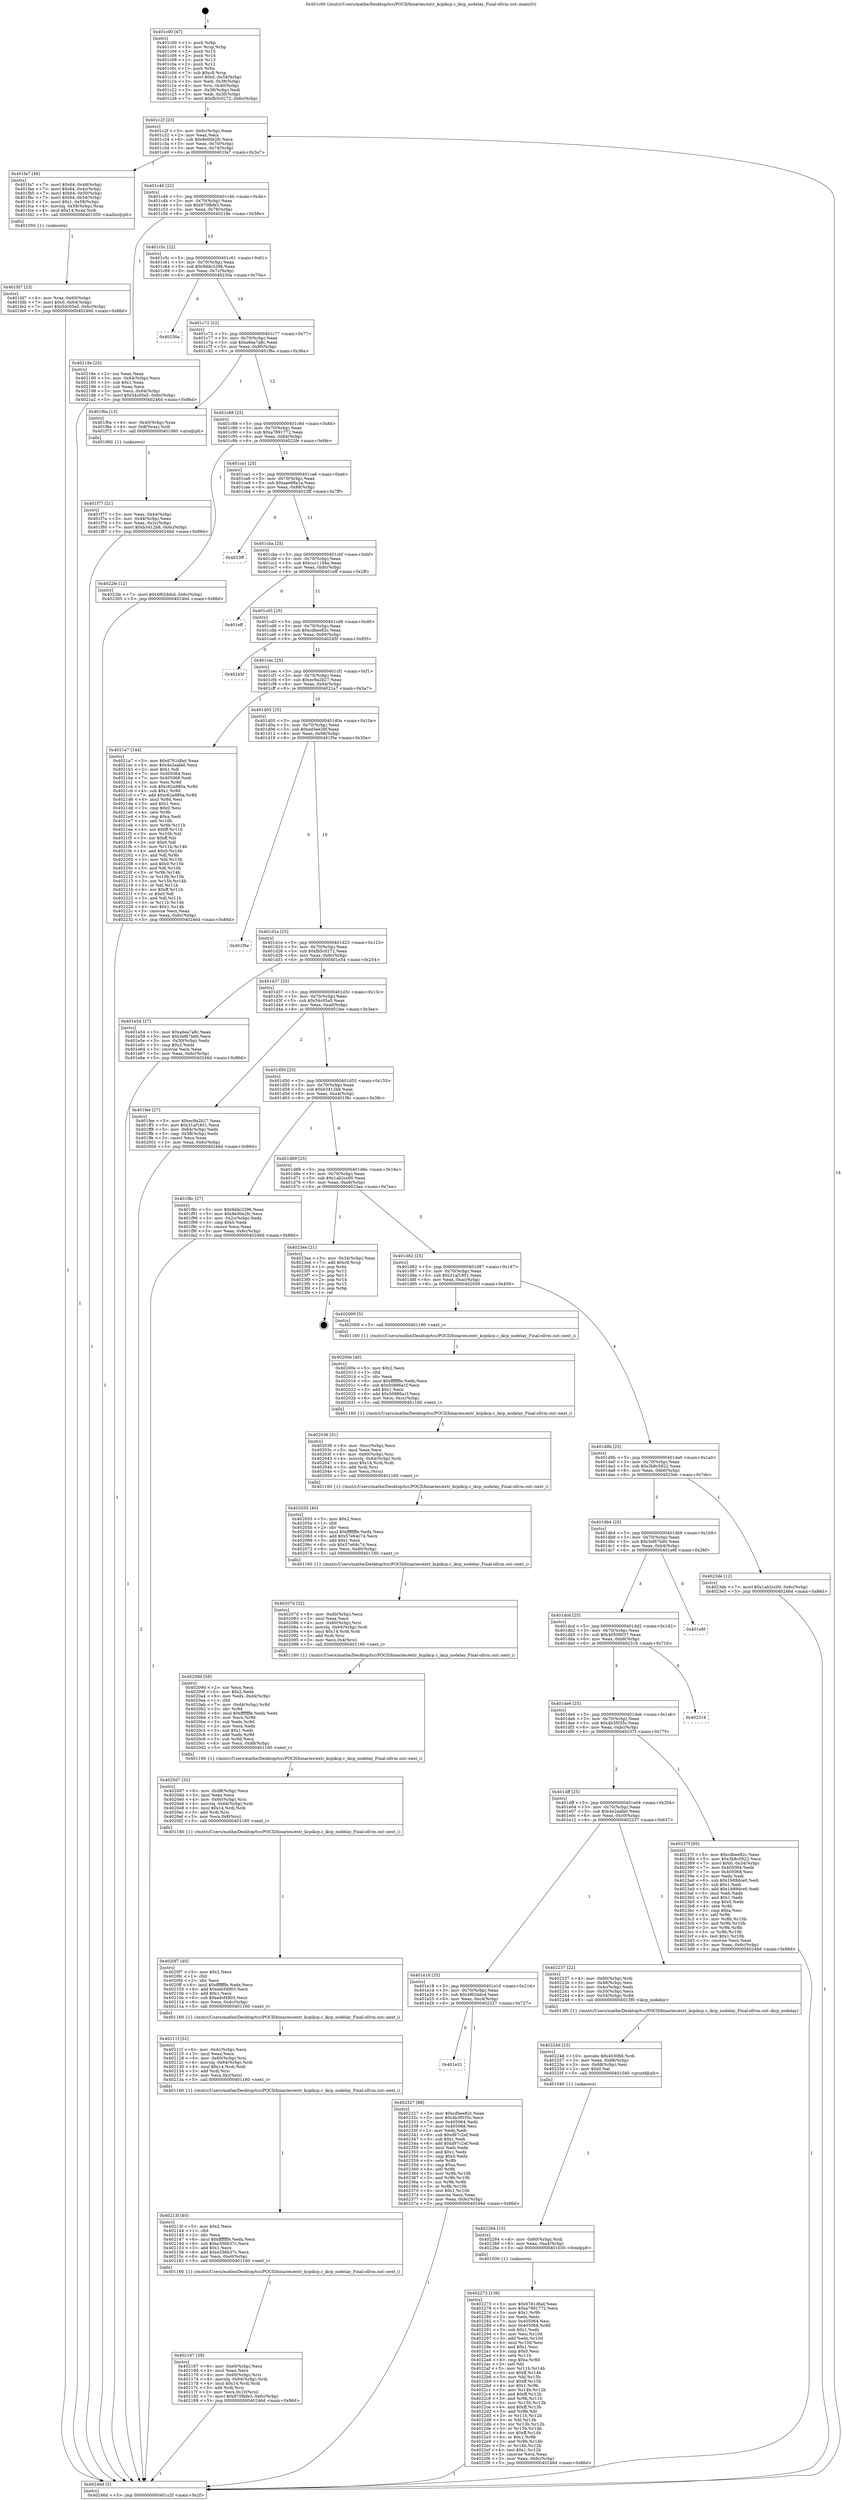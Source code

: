 digraph "0x401c00" {
  label = "0x401c00 (/mnt/c/Users/mathe/Desktop/tcc/POCII/binaries/extr_kcpikcp.c_ikcp_nodelay_Final-ollvm.out::main(0))"
  labelloc = "t"
  node[shape=record]

  Entry [label="",width=0.3,height=0.3,shape=circle,fillcolor=black,style=filled]
  "0x401c2f" [label="{
     0x401c2f [23]\l
     | [instrs]\l
     &nbsp;&nbsp;0x401c2f \<+3\>: mov -0x6c(%rbp),%eax\l
     &nbsp;&nbsp;0x401c32 \<+2\>: mov %eax,%ecx\l
     &nbsp;&nbsp;0x401c34 \<+6\>: sub $0x8e00e2fc,%ecx\l
     &nbsp;&nbsp;0x401c3a \<+3\>: mov %eax,-0x70(%rbp)\l
     &nbsp;&nbsp;0x401c3d \<+3\>: mov %ecx,-0x74(%rbp)\l
     &nbsp;&nbsp;0x401c40 \<+6\>: je 0000000000401fa7 \<main+0x3a7\>\l
  }"]
  "0x401fa7" [label="{
     0x401fa7 [48]\l
     | [instrs]\l
     &nbsp;&nbsp;0x401fa7 \<+7\>: movl $0x64,-0x48(%rbp)\l
     &nbsp;&nbsp;0x401fae \<+7\>: movl $0x64,-0x4c(%rbp)\l
     &nbsp;&nbsp;0x401fb5 \<+7\>: movl $0x64,-0x50(%rbp)\l
     &nbsp;&nbsp;0x401fbc \<+7\>: movl $0x64,-0x54(%rbp)\l
     &nbsp;&nbsp;0x401fc3 \<+7\>: movl $0x1,-0x58(%rbp)\l
     &nbsp;&nbsp;0x401fca \<+4\>: movslq -0x58(%rbp),%rax\l
     &nbsp;&nbsp;0x401fce \<+4\>: imul $0x14,%rax,%rdi\l
     &nbsp;&nbsp;0x401fd2 \<+5\>: call 0000000000401050 \<malloc@plt\>\l
     | [calls]\l
     &nbsp;&nbsp;0x401050 \{1\} (unknown)\l
  }"]
  "0x401c46" [label="{
     0x401c46 [22]\l
     | [instrs]\l
     &nbsp;&nbsp;0x401c46 \<+5\>: jmp 0000000000401c4b \<main+0x4b\>\l
     &nbsp;&nbsp;0x401c4b \<+3\>: mov -0x70(%rbp),%eax\l
     &nbsp;&nbsp;0x401c4e \<+5\>: sub $0x970fbfe3,%eax\l
     &nbsp;&nbsp;0x401c53 \<+3\>: mov %eax,-0x78(%rbp)\l
     &nbsp;&nbsp;0x401c56 \<+6\>: je 000000000040218e \<main+0x58e\>\l
  }"]
  Exit [label="",width=0.3,height=0.3,shape=circle,fillcolor=black,style=filled,peripheries=2]
  "0x40218e" [label="{
     0x40218e [25]\l
     | [instrs]\l
     &nbsp;&nbsp;0x40218e \<+2\>: xor %eax,%eax\l
     &nbsp;&nbsp;0x402190 \<+3\>: mov -0x64(%rbp),%ecx\l
     &nbsp;&nbsp;0x402193 \<+3\>: sub $0x1,%eax\l
     &nbsp;&nbsp;0x402196 \<+2\>: sub %eax,%ecx\l
     &nbsp;&nbsp;0x402198 \<+3\>: mov %ecx,-0x64(%rbp)\l
     &nbsp;&nbsp;0x40219b \<+7\>: movl $0x54c05a5,-0x6c(%rbp)\l
     &nbsp;&nbsp;0x4021a2 \<+5\>: jmp 000000000040246d \<main+0x86d\>\l
  }"]
  "0x401c5c" [label="{
     0x401c5c [22]\l
     | [instrs]\l
     &nbsp;&nbsp;0x401c5c \<+5\>: jmp 0000000000401c61 \<main+0x61\>\l
     &nbsp;&nbsp;0x401c61 \<+3\>: mov -0x70(%rbp),%eax\l
     &nbsp;&nbsp;0x401c64 \<+5\>: sub $0x9ddc2296,%eax\l
     &nbsp;&nbsp;0x401c69 \<+3\>: mov %eax,-0x7c(%rbp)\l
     &nbsp;&nbsp;0x401c6c \<+6\>: je 000000000040230a \<main+0x70a\>\l
  }"]
  "0x401e31" [label="{
     0x401e31\l
  }", style=dashed]
  "0x40230a" [label="{
     0x40230a\l
  }", style=dashed]
  "0x401c72" [label="{
     0x401c72 [22]\l
     | [instrs]\l
     &nbsp;&nbsp;0x401c72 \<+5\>: jmp 0000000000401c77 \<main+0x77\>\l
     &nbsp;&nbsp;0x401c77 \<+3\>: mov -0x70(%rbp),%eax\l
     &nbsp;&nbsp;0x401c7a \<+5\>: sub $0xa6ea7a8c,%eax\l
     &nbsp;&nbsp;0x401c7f \<+3\>: mov %eax,-0x80(%rbp)\l
     &nbsp;&nbsp;0x401c82 \<+6\>: je 0000000000401f6a \<main+0x36a\>\l
  }"]
  "0x402327" [label="{
     0x402327 [88]\l
     | [instrs]\l
     &nbsp;&nbsp;0x402327 \<+5\>: mov $0xcdbee82c,%eax\l
     &nbsp;&nbsp;0x40232c \<+5\>: mov $0x4b3f035c,%ecx\l
     &nbsp;&nbsp;0x402331 \<+7\>: mov 0x405064,%edx\l
     &nbsp;&nbsp;0x402338 \<+7\>: mov 0x405068,%esi\l
     &nbsp;&nbsp;0x40233f \<+2\>: mov %edx,%edi\l
     &nbsp;&nbsp;0x402341 \<+6\>: sub $0xd97c2ef,%edi\l
     &nbsp;&nbsp;0x402347 \<+3\>: sub $0x1,%edi\l
     &nbsp;&nbsp;0x40234a \<+6\>: add $0xd97c2ef,%edi\l
     &nbsp;&nbsp;0x402350 \<+3\>: imul %edi,%edx\l
     &nbsp;&nbsp;0x402353 \<+3\>: and $0x1,%edx\l
     &nbsp;&nbsp;0x402356 \<+3\>: cmp $0x0,%edx\l
     &nbsp;&nbsp;0x402359 \<+4\>: sete %r8b\l
     &nbsp;&nbsp;0x40235d \<+3\>: cmp $0xa,%esi\l
     &nbsp;&nbsp;0x402360 \<+4\>: setl %r9b\l
     &nbsp;&nbsp;0x402364 \<+3\>: mov %r8b,%r10b\l
     &nbsp;&nbsp;0x402367 \<+3\>: and %r9b,%r10b\l
     &nbsp;&nbsp;0x40236a \<+3\>: xor %r9b,%r8b\l
     &nbsp;&nbsp;0x40236d \<+3\>: or %r8b,%r10b\l
     &nbsp;&nbsp;0x402370 \<+4\>: test $0x1,%r10b\l
     &nbsp;&nbsp;0x402374 \<+3\>: cmovne %ecx,%eax\l
     &nbsp;&nbsp;0x402377 \<+3\>: mov %eax,-0x6c(%rbp)\l
     &nbsp;&nbsp;0x40237a \<+5\>: jmp 000000000040246d \<main+0x86d\>\l
  }"]
  "0x401f6a" [label="{
     0x401f6a [13]\l
     | [instrs]\l
     &nbsp;&nbsp;0x401f6a \<+4\>: mov -0x40(%rbp),%rax\l
     &nbsp;&nbsp;0x401f6e \<+4\>: mov 0x8(%rax),%rdi\l
     &nbsp;&nbsp;0x401f72 \<+5\>: call 0000000000401060 \<atoi@plt\>\l
     | [calls]\l
     &nbsp;&nbsp;0x401060 \{1\} (unknown)\l
  }"]
  "0x401c88" [label="{
     0x401c88 [25]\l
     | [instrs]\l
     &nbsp;&nbsp;0x401c88 \<+5\>: jmp 0000000000401c8d \<main+0x8d\>\l
     &nbsp;&nbsp;0x401c8d \<+3\>: mov -0x70(%rbp),%eax\l
     &nbsp;&nbsp;0x401c90 \<+5\>: sub $0xa7891772,%eax\l
     &nbsp;&nbsp;0x401c95 \<+6\>: mov %eax,-0x84(%rbp)\l
     &nbsp;&nbsp;0x401c9b \<+6\>: je 00000000004022fe \<main+0x6fe\>\l
  }"]
  "0x402273" [label="{
     0x402273 [139]\l
     | [instrs]\l
     &nbsp;&nbsp;0x402273 \<+5\>: mov $0x6761dfad,%eax\l
     &nbsp;&nbsp;0x402278 \<+5\>: mov $0xa7891772,%ecx\l
     &nbsp;&nbsp;0x40227d \<+3\>: mov $0x1,%r9b\l
     &nbsp;&nbsp;0x402280 \<+2\>: xor %edx,%edx\l
     &nbsp;&nbsp;0x402282 \<+7\>: mov 0x405064,%esi\l
     &nbsp;&nbsp;0x402289 \<+8\>: mov 0x405068,%r8d\l
     &nbsp;&nbsp;0x402291 \<+3\>: sub $0x1,%edx\l
     &nbsp;&nbsp;0x402294 \<+3\>: mov %esi,%r10d\l
     &nbsp;&nbsp;0x402297 \<+3\>: add %edx,%r10d\l
     &nbsp;&nbsp;0x40229a \<+4\>: imul %r10d,%esi\l
     &nbsp;&nbsp;0x40229e \<+3\>: and $0x1,%esi\l
     &nbsp;&nbsp;0x4022a1 \<+3\>: cmp $0x0,%esi\l
     &nbsp;&nbsp;0x4022a4 \<+4\>: sete %r11b\l
     &nbsp;&nbsp;0x4022a8 \<+4\>: cmp $0xa,%r8d\l
     &nbsp;&nbsp;0x4022ac \<+3\>: setl %bl\l
     &nbsp;&nbsp;0x4022af \<+3\>: mov %r11b,%r14b\l
     &nbsp;&nbsp;0x4022b2 \<+4\>: xor $0xff,%r14b\l
     &nbsp;&nbsp;0x4022b6 \<+3\>: mov %bl,%r15b\l
     &nbsp;&nbsp;0x4022b9 \<+4\>: xor $0xff,%r15b\l
     &nbsp;&nbsp;0x4022bd \<+4\>: xor $0x1,%r9b\l
     &nbsp;&nbsp;0x4022c1 \<+3\>: mov %r14b,%r12b\l
     &nbsp;&nbsp;0x4022c4 \<+4\>: and $0xff,%r12b\l
     &nbsp;&nbsp;0x4022c8 \<+3\>: and %r9b,%r11b\l
     &nbsp;&nbsp;0x4022cb \<+3\>: mov %r15b,%r13b\l
     &nbsp;&nbsp;0x4022ce \<+4\>: and $0xff,%r13b\l
     &nbsp;&nbsp;0x4022d2 \<+3\>: and %r9b,%bl\l
     &nbsp;&nbsp;0x4022d5 \<+3\>: or %r11b,%r12b\l
     &nbsp;&nbsp;0x4022d8 \<+3\>: or %bl,%r13b\l
     &nbsp;&nbsp;0x4022db \<+3\>: xor %r13b,%r12b\l
     &nbsp;&nbsp;0x4022de \<+3\>: or %r15b,%r14b\l
     &nbsp;&nbsp;0x4022e1 \<+4\>: xor $0xff,%r14b\l
     &nbsp;&nbsp;0x4022e5 \<+4\>: or $0x1,%r9b\l
     &nbsp;&nbsp;0x4022e9 \<+3\>: and %r9b,%r14b\l
     &nbsp;&nbsp;0x4022ec \<+3\>: or %r14b,%r12b\l
     &nbsp;&nbsp;0x4022ef \<+4\>: test $0x1,%r12b\l
     &nbsp;&nbsp;0x4022f3 \<+3\>: cmovne %ecx,%eax\l
     &nbsp;&nbsp;0x4022f6 \<+3\>: mov %eax,-0x6c(%rbp)\l
     &nbsp;&nbsp;0x4022f9 \<+5\>: jmp 000000000040246d \<main+0x86d\>\l
  }"]
  "0x4022fe" [label="{
     0x4022fe [12]\l
     | [instrs]\l
     &nbsp;&nbsp;0x4022fe \<+7\>: movl $0x4f62ddcd,-0x6c(%rbp)\l
     &nbsp;&nbsp;0x402305 \<+5\>: jmp 000000000040246d \<main+0x86d\>\l
  }"]
  "0x401ca1" [label="{
     0x401ca1 [25]\l
     | [instrs]\l
     &nbsp;&nbsp;0x401ca1 \<+5\>: jmp 0000000000401ca6 \<main+0xa6\>\l
     &nbsp;&nbsp;0x401ca6 \<+3\>: mov -0x70(%rbp),%eax\l
     &nbsp;&nbsp;0x401ca9 \<+5\>: sub $0xaae88a1a,%eax\l
     &nbsp;&nbsp;0x401cae \<+6\>: mov %eax,-0x88(%rbp)\l
     &nbsp;&nbsp;0x401cb4 \<+6\>: je 00000000004023ff \<main+0x7ff\>\l
  }"]
  "0x402264" [label="{
     0x402264 [15]\l
     | [instrs]\l
     &nbsp;&nbsp;0x402264 \<+4\>: mov -0x60(%rbp),%rdi\l
     &nbsp;&nbsp;0x402268 \<+6\>: mov %eax,-0xe4(%rbp)\l
     &nbsp;&nbsp;0x40226e \<+5\>: call 0000000000401030 \<free@plt\>\l
     | [calls]\l
     &nbsp;&nbsp;0x401030 \{1\} (unknown)\l
  }"]
  "0x4023ff" [label="{
     0x4023ff\l
  }", style=dashed]
  "0x401cba" [label="{
     0x401cba [25]\l
     | [instrs]\l
     &nbsp;&nbsp;0x401cba \<+5\>: jmp 0000000000401cbf \<main+0xbf\>\l
     &nbsp;&nbsp;0x401cbf \<+3\>: mov -0x70(%rbp),%eax\l
     &nbsp;&nbsp;0x401cc2 \<+5\>: sub $0xccc1194a,%eax\l
     &nbsp;&nbsp;0x401cc7 \<+6\>: mov %eax,-0x8c(%rbp)\l
     &nbsp;&nbsp;0x401ccd \<+6\>: je 0000000000401eff \<main+0x2ff\>\l
  }"]
  "0x40224d" [label="{
     0x40224d [23]\l
     | [instrs]\l
     &nbsp;&nbsp;0x40224d \<+10\>: movabs $0x4030b6,%rdi\l
     &nbsp;&nbsp;0x402257 \<+3\>: mov %eax,-0x68(%rbp)\l
     &nbsp;&nbsp;0x40225a \<+3\>: mov -0x68(%rbp),%esi\l
     &nbsp;&nbsp;0x40225d \<+2\>: mov $0x0,%al\l
     &nbsp;&nbsp;0x40225f \<+5\>: call 0000000000401040 \<printf@plt\>\l
     | [calls]\l
     &nbsp;&nbsp;0x401040 \{1\} (unknown)\l
  }"]
  "0x401eff" [label="{
     0x401eff\l
  }", style=dashed]
  "0x401cd3" [label="{
     0x401cd3 [25]\l
     | [instrs]\l
     &nbsp;&nbsp;0x401cd3 \<+5\>: jmp 0000000000401cd8 \<main+0xd8\>\l
     &nbsp;&nbsp;0x401cd8 \<+3\>: mov -0x70(%rbp),%eax\l
     &nbsp;&nbsp;0x401cdb \<+5\>: sub $0xcdbee82c,%eax\l
     &nbsp;&nbsp;0x401ce0 \<+6\>: mov %eax,-0x90(%rbp)\l
     &nbsp;&nbsp;0x401ce6 \<+6\>: je 000000000040245f \<main+0x85f\>\l
  }"]
  "0x401e18" [label="{
     0x401e18 [25]\l
     | [instrs]\l
     &nbsp;&nbsp;0x401e18 \<+5\>: jmp 0000000000401e1d \<main+0x21d\>\l
     &nbsp;&nbsp;0x401e1d \<+3\>: mov -0x70(%rbp),%eax\l
     &nbsp;&nbsp;0x401e20 \<+5\>: sub $0x4f62ddcd,%eax\l
     &nbsp;&nbsp;0x401e25 \<+6\>: mov %eax,-0xc4(%rbp)\l
     &nbsp;&nbsp;0x401e2b \<+6\>: je 0000000000402327 \<main+0x727\>\l
  }"]
  "0x40245f" [label="{
     0x40245f\l
  }", style=dashed]
  "0x401cec" [label="{
     0x401cec [25]\l
     | [instrs]\l
     &nbsp;&nbsp;0x401cec \<+5\>: jmp 0000000000401cf1 \<main+0xf1\>\l
     &nbsp;&nbsp;0x401cf1 \<+3\>: mov -0x70(%rbp),%eax\l
     &nbsp;&nbsp;0x401cf4 \<+5\>: sub $0xec9a2b27,%eax\l
     &nbsp;&nbsp;0x401cf9 \<+6\>: mov %eax,-0x94(%rbp)\l
     &nbsp;&nbsp;0x401cff \<+6\>: je 00000000004021a7 \<main+0x5a7\>\l
  }"]
  "0x402237" [label="{
     0x402237 [22]\l
     | [instrs]\l
     &nbsp;&nbsp;0x402237 \<+4\>: mov -0x60(%rbp),%rdi\l
     &nbsp;&nbsp;0x40223b \<+3\>: mov -0x48(%rbp),%esi\l
     &nbsp;&nbsp;0x40223e \<+3\>: mov -0x4c(%rbp),%edx\l
     &nbsp;&nbsp;0x402241 \<+3\>: mov -0x50(%rbp),%ecx\l
     &nbsp;&nbsp;0x402244 \<+4\>: mov -0x54(%rbp),%r8d\l
     &nbsp;&nbsp;0x402248 \<+5\>: call 00000000004013f0 \<ikcp_nodelay\>\l
     | [calls]\l
     &nbsp;&nbsp;0x4013f0 \{1\} (/mnt/c/Users/mathe/Desktop/tcc/POCII/binaries/extr_kcpikcp.c_ikcp_nodelay_Final-ollvm.out::ikcp_nodelay)\l
  }"]
  "0x4021a7" [label="{
     0x4021a7 [144]\l
     | [instrs]\l
     &nbsp;&nbsp;0x4021a7 \<+5\>: mov $0x6761dfad,%eax\l
     &nbsp;&nbsp;0x4021ac \<+5\>: mov $0x4e2aafa0,%ecx\l
     &nbsp;&nbsp;0x4021b1 \<+2\>: mov $0x1,%dl\l
     &nbsp;&nbsp;0x4021b3 \<+7\>: mov 0x405064,%esi\l
     &nbsp;&nbsp;0x4021ba \<+7\>: mov 0x405068,%edi\l
     &nbsp;&nbsp;0x4021c1 \<+3\>: mov %esi,%r8d\l
     &nbsp;&nbsp;0x4021c4 \<+7\>: sub $0xc62a980a,%r8d\l
     &nbsp;&nbsp;0x4021cb \<+4\>: sub $0x1,%r8d\l
     &nbsp;&nbsp;0x4021cf \<+7\>: add $0xc62a980a,%r8d\l
     &nbsp;&nbsp;0x4021d6 \<+4\>: imul %r8d,%esi\l
     &nbsp;&nbsp;0x4021da \<+3\>: and $0x1,%esi\l
     &nbsp;&nbsp;0x4021dd \<+3\>: cmp $0x0,%esi\l
     &nbsp;&nbsp;0x4021e0 \<+4\>: sete %r9b\l
     &nbsp;&nbsp;0x4021e4 \<+3\>: cmp $0xa,%edi\l
     &nbsp;&nbsp;0x4021e7 \<+4\>: setl %r10b\l
     &nbsp;&nbsp;0x4021eb \<+3\>: mov %r9b,%r11b\l
     &nbsp;&nbsp;0x4021ee \<+4\>: xor $0xff,%r11b\l
     &nbsp;&nbsp;0x4021f2 \<+3\>: mov %r10b,%bl\l
     &nbsp;&nbsp;0x4021f5 \<+3\>: xor $0xff,%bl\l
     &nbsp;&nbsp;0x4021f8 \<+3\>: xor $0x0,%dl\l
     &nbsp;&nbsp;0x4021fb \<+3\>: mov %r11b,%r14b\l
     &nbsp;&nbsp;0x4021fe \<+4\>: and $0x0,%r14b\l
     &nbsp;&nbsp;0x402202 \<+3\>: and %dl,%r9b\l
     &nbsp;&nbsp;0x402205 \<+3\>: mov %bl,%r15b\l
     &nbsp;&nbsp;0x402208 \<+4\>: and $0x0,%r15b\l
     &nbsp;&nbsp;0x40220c \<+3\>: and %dl,%r10b\l
     &nbsp;&nbsp;0x40220f \<+3\>: or %r9b,%r14b\l
     &nbsp;&nbsp;0x402212 \<+3\>: or %r10b,%r15b\l
     &nbsp;&nbsp;0x402215 \<+3\>: xor %r15b,%r14b\l
     &nbsp;&nbsp;0x402218 \<+3\>: or %bl,%r11b\l
     &nbsp;&nbsp;0x40221b \<+4\>: xor $0xff,%r11b\l
     &nbsp;&nbsp;0x40221f \<+3\>: or $0x0,%dl\l
     &nbsp;&nbsp;0x402222 \<+3\>: and %dl,%r11b\l
     &nbsp;&nbsp;0x402225 \<+3\>: or %r11b,%r14b\l
     &nbsp;&nbsp;0x402228 \<+4\>: test $0x1,%r14b\l
     &nbsp;&nbsp;0x40222c \<+3\>: cmovne %ecx,%eax\l
     &nbsp;&nbsp;0x40222f \<+3\>: mov %eax,-0x6c(%rbp)\l
     &nbsp;&nbsp;0x402232 \<+5\>: jmp 000000000040246d \<main+0x86d\>\l
  }"]
  "0x401d05" [label="{
     0x401d05 [25]\l
     | [instrs]\l
     &nbsp;&nbsp;0x401d05 \<+5\>: jmp 0000000000401d0a \<main+0x10a\>\l
     &nbsp;&nbsp;0x401d0a \<+3\>: mov -0x70(%rbp),%eax\l
     &nbsp;&nbsp;0x401d0d \<+5\>: sub $0xed3ee26f,%eax\l
     &nbsp;&nbsp;0x401d12 \<+6\>: mov %eax,-0x98(%rbp)\l
     &nbsp;&nbsp;0x401d18 \<+6\>: je 0000000000401f5e \<main+0x35e\>\l
  }"]
  "0x401dff" [label="{
     0x401dff [25]\l
     | [instrs]\l
     &nbsp;&nbsp;0x401dff \<+5\>: jmp 0000000000401e04 \<main+0x204\>\l
     &nbsp;&nbsp;0x401e04 \<+3\>: mov -0x70(%rbp),%eax\l
     &nbsp;&nbsp;0x401e07 \<+5\>: sub $0x4e2aafa0,%eax\l
     &nbsp;&nbsp;0x401e0c \<+6\>: mov %eax,-0xc0(%rbp)\l
     &nbsp;&nbsp;0x401e12 \<+6\>: je 0000000000402237 \<main+0x637\>\l
  }"]
  "0x401f5e" [label="{
     0x401f5e\l
  }", style=dashed]
  "0x401d1e" [label="{
     0x401d1e [25]\l
     | [instrs]\l
     &nbsp;&nbsp;0x401d1e \<+5\>: jmp 0000000000401d23 \<main+0x123\>\l
     &nbsp;&nbsp;0x401d23 \<+3\>: mov -0x70(%rbp),%eax\l
     &nbsp;&nbsp;0x401d26 \<+5\>: sub $0xfb5c0272,%eax\l
     &nbsp;&nbsp;0x401d2b \<+6\>: mov %eax,-0x9c(%rbp)\l
     &nbsp;&nbsp;0x401d31 \<+6\>: je 0000000000401e54 \<main+0x254\>\l
  }"]
  "0x40237f" [label="{
     0x40237f [95]\l
     | [instrs]\l
     &nbsp;&nbsp;0x40237f \<+5\>: mov $0xcdbee82c,%eax\l
     &nbsp;&nbsp;0x402384 \<+5\>: mov $0x3b8c5922,%ecx\l
     &nbsp;&nbsp;0x402389 \<+7\>: movl $0x0,-0x34(%rbp)\l
     &nbsp;&nbsp;0x402390 \<+7\>: mov 0x405064,%edx\l
     &nbsp;&nbsp;0x402397 \<+7\>: mov 0x405068,%esi\l
     &nbsp;&nbsp;0x40239e \<+2\>: mov %edx,%edi\l
     &nbsp;&nbsp;0x4023a0 \<+6\>: sub $0x1b89dce0,%edi\l
     &nbsp;&nbsp;0x4023a6 \<+3\>: sub $0x1,%edi\l
     &nbsp;&nbsp;0x4023a9 \<+6\>: add $0x1b89dce0,%edi\l
     &nbsp;&nbsp;0x4023af \<+3\>: imul %edi,%edx\l
     &nbsp;&nbsp;0x4023b2 \<+3\>: and $0x1,%edx\l
     &nbsp;&nbsp;0x4023b5 \<+3\>: cmp $0x0,%edx\l
     &nbsp;&nbsp;0x4023b8 \<+4\>: sete %r8b\l
     &nbsp;&nbsp;0x4023bc \<+3\>: cmp $0xa,%esi\l
     &nbsp;&nbsp;0x4023bf \<+4\>: setl %r9b\l
     &nbsp;&nbsp;0x4023c3 \<+3\>: mov %r8b,%r10b\l
     &nbsp;&nbsp;0x4023c6 \<+3\>: and %r9b,%r10b\l
     &nbsp;&nbsp;0x4023c9 \<+3\>: xor %r9b,%r8b\l
     &nbsp;&nbsp;0x4023cc \<+3\>: or %r8b,%r10b\l
     &nbsp;&nbsp;0x4023cf \<+4\>: test $0x1,%r10b\l
     &nbsp;&nbsp;0x4023d3 \<+3\>: cmovne %ecx,%eax\l
     &nbsp;&nbsp;0x4023d6 \<+3\>: mov %eax,-0x6c(%rbp)\l
     &nbsp;&nbsp;0x4023d9 \<+5\>: jmp 000000000040246d \<main+0x86d\>\l
  }"]
  "0x401e54" [label="{
     0x401e54 [27]\l
     | [instrs]\l
     &nbsp;&nbsp;0x401e54 \<+5\>: mov $0xa6ea7a8c,%eax\l
     &nbsp;&nbsp;0x401e59 \<+5\>: mov $0x3ef67bd0,%ecx\l
     &nbsp;&nbsp;0x401e5e \<+3\>: mov -0x30(%rbp),%edx\l
     &nbsp;&nbsp;0x401e61 \<+3\>: cmp $0x2,%edx\l
     &nbsp;&nbsp;0x401e64 \<+3\>: cmovne %ecx,%eax\l
     &nbsp;&nbsp;0x401e67 \<+3\>: mov %eax,-0x6c(%rbp)\l
     &nbsp;&nbsp;0x401e6a \<+5\>: jmp 000000000040246d \<main+0x86d\>\l
  }"]
  "0x401d37" [label="{
     0x401d37 [25]\l
     | [instrs]\l
     &nbsp;&nbsp;0x401d37 \<+5\>: jmp 0000000000401d3c \<main+0x13c\>\l
     &nbsp;&nbsp;0x401d3c \<+3\>: mov -0x70(%rbp),%eax\l
     &nbsp;&nbsp;0x401d3f \<+5\>: sub $0x54c05a5,%eax\l
     &nbsp;&nbsp;0x401d44 \<+6\>: mov %eax,-0xa0(%rbp)\l
     &nbsp;&nbsp;0x401d4a \<+6\>: je 0000000000401fee \<main+0x3ee\>\l
  }"]
  "0x40246d" [label="{
     0x40246d [5]\l
     | [instrs]\l
     &nbsp;&nbsp;0x40246d \<+5\>: jmp 0000000000401c2f \<main+0x2f\>\l
  }"]
  "0x401c00" [label="{
     0x401c00 [47]\l
     | [instrs]\l
     &nbsp;&nbsp;0x401c00 \<+1\>: push %rbp\l
     &nbsp;&nbsp;0x401c01 \<+3\>: mov %rsp,%rbp\l
     &nbsp;&nbsp;0x401c04 \<+2\>: push %r15\l
     &nbsp;&nbsp;0x401c06 \<+2\>: push %r14\l
     &nbsp;&nbsp;0x401c08 \<+2\>: push %r13\l
     &nbsp;&nbsp;0x401c0a \<+2\>: push %r12\l
     &nbsp;&nbsp;0x401c0c \<+1\>: push %rbx\l
     &nbsp;&nbsp;0x401c0d \<+7\>: sub $0xc8,%rsp\l
     &nbsp;&nbsp;0x401c14 \<+7\>: movl $0x0,-0x34(%rbp)\l
     &nbsp;&nbsp;0x401c1b \<+3\>: mov %edi,-0x38(%rbp)\l
     &nbsp;&nbsp;0x401c1e \<+4\>: mov %rsi,-0x40(%rbp)\l
     &nbsp;&nbsp;0x401c22 \<+3\>: mov -0x38(%rbp),%edi\l
     &nbsp;&nbsp;0x401c25 \<+3\>: mov %edi,-0x30(%rbp)\l
     &nbsp;&nbsp;0x401c28 \<+7\>: movl $0xfb5c0272,-0x6c(%rbp)\l
  }"]
  "0x401f77" [label="{
     0x401f77 [21]\l
     | [instrs]\l
     &nbsp;&nbsp;0x401f77 \<+3\>: mov %eax,-0x44(%rbp)\l
     &nbsp;&nbsp;0x401f7a \<+3\>: mov -0x44(%rbp),%eax\l
     &nbsp;&nbsp;0x401f7d \<+3\>: mov %eax,-0x2c(%rbp)\l
     &nbsp;&nbsp;0x401f80 \<+7\>: movl $0xb3412b8,-0x6c(%rbp)\l
     &nbsp;&nbsp;0x401f87 \<+5\>: jmp 000000000040246d \<main+0x86d\>\l
  }"]
  "0x401de6" [label="{
     0x401de6 [25]\l
     | [instrs]\l
     &nbsp;&nbsp;0x401de6 \<+5\>: jmp 0000000000401deb \<main+0x1eb\>\l
     &nbsp;&nbsp;0x401deb \<+3\>: mov -0x70(%rbp),%eax\l
     &nbsp;&nbsp;0x401dee \<+5\>: sub $0x4b3f035c,%eax\l
     &nbsp;&nbsp;0x401df3 \<+6\>: mov %eax,-0xbc(%rbp)\l
     &nbsp;&nbsp;0x401df9 \<+6\>: je 000000000040237f \<main+0x77f\>\l
  }"]
  "0x401fee" [label="{
     0x401fee [27]\l
     | [instrs]\l
     &nbsp;&nbsp;0x401fee \<+5\>: mov $0xec9a2b27,%eax\l
     &nbsp;&nbsp;0x401ff3 \<+5\>: mov $0x31af1851,%ecx\l
     &nbsp;&nbsp;0x401ff8 \<+3\>: mov -0x64(%rbp),%edx\l
     &nbsp;&nbsp;0x401ffb \<+3\>: cmp -0x58(%rbp),%edx\l
     &nbsp;&nbsp;0x401ffe \<+3\>: cmovl %ecx,%eax\l
     &nbsp;&nbsp;0x402001 \<+3\>: mov %eax,-0x6c(%rbp)\l
     &nbsp;&nbsp;0x402004 \<+5\>: jmp 000000000040246d \<main+0x86d\>\l
  }"]
  "0x401d50" [label="{
     0x401d50 [25]\l
     | [instrs]\l
     &nbsp;&nbsp;0x401d50 \<+5\>: jmp 0000000000401d55 \<main+0x155\>\l
     &nbsp;&nbsp;0x401d55 \<+3\>: mov -0x70(%rbp),%eax\l
     &nbsp;&nbsp;0x401d58 \<+5\>: sub $0xb3412b8,%eax\l
     &nbsp;&nbsp;0x401d5d \<+6\>: mov %eax,-0xa4(%rbp)\l
     &nbsp;&nbsp;0x401d63 \<+6\>: je 0000000000401f8c \<main+0x38c\>\l
  }"]
  "0x402316" [label="{
     0x402316\l
  }", style=dashed]
  "0x401f8c" [label="{
     0x401f8c [27]\l
     | [instrs]\l
     &nbsp;&nbsp;0x401f8c \<+5\>: mov $0x9ddc2296,%eax\l
     &nbsp;&nbsp;0x401f91 \<+5\>: mov $0x8e00e2fc,%ecx\l
     &nbsp;&nbsp;0x401f96 \<+3\>: mov -0x2c(%rbp),%edx\l
     &nbsp;&nbsp;0x401f99 \<+3\>: cmp $0x0,%edx\l
     &nbsp;&nbsp;0x401f9c \<+3\>: cmove %ecx,%eax\l
     &nbsp;&nbsp;0x401f9f \<+3\>: mov %eax,-0x6c(%rbp)\l
     &nbsp;&nbsp;0x401fa2 \<+5\>: jmp 000000000040246d \<main+0x86d\>\l
  }"]
  "0x401d69" [label="{
     0x401d69 [25]\l
     | [instrs]\l
     &nbsp;&nbsp;0x401d69 \<+5\>: jmp 0000000000401d6e \<main+0x16e\>\l
     &nbsp;&nbsp;0x401d6e \<+3\>: mov -0x70(%rbp),%eax\l
     &nbsp;&nbsp;0x401d71 \<+5\>: sub $0x1ab2cc00,%eax\l
     &nbsp;&nbsp;0x401d76 \<+6\>: mov %eax,-0xa8(%rbp)\l
     &nbsp;&nbsp;0x401d7c \<+6\>: je 00000000004023ea \<main+0x7ea\>\l
  }"]
  "0x401fd7" [label="{
     0x401fd7 [23]\l
     | [instrs]\l
     &nbsp;&nbsp;0x401fd7 \<+4\>: mov %rax,-0x60(%rbp)\l
     &nbsp;&nbsp;0x401fdb \<+7\>: movl $0x0,-0x64(%rbp)\l
     &nbsp;&nbsp;0x401fe2 \<+7\>: movl $0x54c05a5,-0x6c(%rbp)\l
     &nbsp;&nbsp;0x401fe9 \<+5\>: jmp 000000000040246d \<main+0x86d\>\l
  }"]
  "0x401dcd" [label="{
     0x401dcd [25]\l
     | [instrs]\l
     &nbsp;&nbsp;0x401dcd \<+5\>: jmp 0000000000401dd2 \<main+0x1d2\>\l
     &nbsp;&nbsp;0x401dd2 \<+3\>: mov -0x70(%rbp),%eax\l
     &nbsp;&nbsp;0x401dd5 \<+5\>: sub $0x40509037,%eax\l
     &nbsp;&nbsp;0x401dda \<+6\>: mov %eax,-0xb8(%rbp)\l
     &nbsp;&nbsp;0x401de0 \<+6\>: je 0000000000402316 \<main+0x716\>\l
  }"]
  "0x4023ea" [label="{
     0x4023ea [21]\l
     | [instrs]\l
     &nbsp;&nbsp;0x4023ea \<+3\>: mov -0x34(%rbp),%eax\l
     &nbsp;&nbsp;0x4023ed \<+7\>: add $0xc8,%rsp\l
     &nbsp;&nbsp;0x4023f4 \<+1\>: pop %rbx\l
     &nbsp;&nbsp;0x4023f5 \<+2\>: pop %r12\l
     &nbsp;&nbsp;0x4023f7 \<+2\>: pop %r13\l
     &nbsp;&nbsp;0x4023f9 \<+2\>: pop %r14\l
     &nbsp;&nbsp;0x4023fb \<+2\>: pop %r15\l
     &nbsp;&nbsp;0x4023fd \<+1\>: pop %rbp\l
     &nbsp;&nbsp;0x4023fe \<+1\>: ret\l
  }"]
  "0x401d82" [label="{
     0x401d82 [25]\l
     | [instrs]\l
     &nbsp;&nbsp;0x401d82 \<+5\>: jmp 0000000000401d87 \<main+0x187\>\l
     &nbsp;&nbsp;0x401d87 \<+3\>: mov -0x70(%rbp),%eax\l
     &nbsp;&nbsp;0x401d8a \<+5\>: sub $0x31af1851,%eax\l
     &nbsp;&nbsp;0x401d8f \<+6\>: mov %eax,-0xac(%rbp)\l
     &nbsp;&nbsp;0x401d95 \<+6\>: je 0000000000402009 \<main+0x409\>\l
  }"]
  "0x401e6f" [label="{
     0x401e6f\l
  }", style=dashed]
  "0x402009" [label="{
     0x402009 [5]\l
     | [instrs]\l
     &nbsp;&nbsp;0x402009 \<+5\>: call 0000000000401160 \<next_i\>\l
     | [calls]\l
     &nbsp;&nbsp;0x401160 \{1\} (/mnt/c/Users/mathe/Desktop/tcc/POCII/binaries/extr_kcpikcp.c_ikcp_nodelay_Final-ollvm.out::next_i)\l
  }"]
  "0x401d9b" [label="{
     0x401d9b [25]\l
     | [instrs]\l
     &nbsp;&nbsp;0x401d9b \<+5\>: jmp 0000000000401da0 \<main+0x1a0\>\l
     &nbsp;&nbsp;0x401da0 \<+3\>: mov -0x70(%rbp),%eax\l
     &nbsp;&nbsp;0x401da3 \<+5\>: sub $0x3b8c5922,%eax\l
     &nbsp;&nbsp;0x401da8 \<+6\>: mov %eax,-0xb0(%rbp)\l
     &nbsp;&nbsp;0x401dae \<+6\>: je 00000000004023de \<main+0x7de\>\l
  }"]
  "0x40200e" [label="{
     0x40200e [40]\l
     | [instrs]\l
     &nbsp;&nbsp;0x40200e \<+5\>: mov $0x2,%ecx\l
     &nbsp;&nbsp;0x402013 \<+1\>: cltd\l
     &nbsp;&nbsp;0x402014 \<+2\>: idiv %ecx\l
     &nbsp;&nbsp;0x402016 \<+6\>: imul $0xfffffffe,%edx,%ecx\l
     &nbsp;&nbsp;0x40201c \<+6\>: sub $0x50886a1f,%ecx\l
     &nbsp;&nbsp;0x402022 \<+3\>: add $0x1,%ecx\l
     &nbsp;&nbsp;0x402025 \<+6\>: add $0x50886a1f,%ecx\l
     &nbsp;&nbsp;0x40202b \<+6\>: mov %ecx,-0xcc(%rbp)\l
     &nbsp;&nbsp;0x402031 \<+5\>: call 0000000000401160 \<next_i\>\l
     | [calls]\l
     &nbsp;&nbsp;0x401160 \{1\} (/mnt/c/Users/mathe/Desktop/tcc/POCII/binaries/extr_kcpikcp.c_ikcp_nodelay_Final-ollvm.out::next_i)\l
  }"]
  "0x402036" [label="{
     0x402036 [31]\l
     | [instrs]\l
     &nbsp;&nbsp;0x402036 \<+6\>: mov -0xcc(%rbp),%ecx\l
     &nbsp;&nbsp;0x40203c \<+3\>: imul %eax,%ecx\l
     &nbsp;&nbsp;0x40203f \<+4\>: mov -0x60(%rbp),%rsi\l
     &nbsp;&nbsp;0x402043 \<+4\>: movslq -0x64(%rbp),%rdi\l
     &nbsp;&nbsp;0x402047 \<+4\>: imul $0x14,%rdi,%rdi\l
     &nbsp;&nbsp;0x40204b \<+3\>: add %rdi,%rsi\l
     &nbsp;&nbsp;0x40204e \<+2\>: mov %ecx,(%rsi)\l
     &nbsp;&nbsp;0x402050 \<+5\>: call 0000000000401160 \<next_i\>\l
     | [calls]\l
     &nbsp;&nbsp;0x401160 \{1\} (/mnt/c/Users/mathe/Desktop/tcc/POCII/binaries/extr_kcpikcp.c_ikcp_nodelay_Final-ollvm.out::next_i)\l
  }"]
  "0x402055" [label="{
     0x402055 [40]\l
     | [instrs]\l
     &nbsp;&nbsp;0x402055 \<+5\>: mov $0x2,%ecx\l
     &nbsp;&nbsp;0x40205a \<+1\>: cltd\l
     &nbsp;&nbsp;0x40205b \<+2\>: idiv %ecx\l
     &nbsp;&nbsp;0x40205d \<+6\>: imul $0xfffffffe,%edx,%ecx\l
     &nbsp;&nbsp;0x402063 \<+6\>: add $0x57e64c74,%ecx\l
     &nbsp;&nbsp;0x402069 \<+3\>: add $0x1,%ecx\l
     &nbsp;&nbsp;0x40206c \<+6\>: sub $0x57e64c74,%ecx\l
     &nbsp;&nbsp;0x402072 \<+6\>: mov %ecx,-0xd0(%rbp)\l
     &nbsp;&nbsp;0x402078 \<+5\>: call 0000000000401160 \<next_i\>\l
     | [calls]\l
     &nbsp;&nbsp;0x401160 \{1\} (/mnt/c/Users/mathe/Desktop/tcc/POCII/binaries/extr_kcpikcp.c_ikcp_nodelay_Final-ollvm.out::next_i)\l
  }"]
  "0x40207d" [label="{
     0x40207d [32]\l
     | [instrs]\l
     &nbsp;&nbsp;0x40207d \<+6\>: mov -0xd0(%rbp),%ecx\l
     &nbsp;&nbsp;0x402083 \<+3\>: imul %eax,%ecx\l
     &nbsp;&nbsp;0x402086 \<+4\>: mov -0x60(%rbp),%rsi\l
     &nbsp;&nbsp;0x40208a \<+4\>: movslq -0x64(%rbp),%rdi\l
     &nbsp;&nbsp;0x40208e \<+4\>: imul $0x14,%rdi,%rdi\l
     &nbsp;&nbsp;0x402092 \<+3\>: add %rdi,%rsi\l
     &nbsp;&nbsp;0x402095 \<+3\>: mov %ecx,0x4(%rsi)\l
     &nbsp;&nbsp;0x402098 \<+5\>: call 0000000000401160 \<next_i\>\l
     | [calls]\l
     &nbsp;&nbsp;0x401160 \{1\} (/mnt/c/Users/mathe/Desktop/tcc/POCII/binaries/extr_kcpikcp.c_ikcp_nodelay_Final-ollvm.out::next_i)\l
  }"]
  "0x40209d" [label="{
     0x40209d [58]\l
     | [instrs]\l
     &nbsp;&nbsp;0x40209d \<+2\>: xor %ecx,%ecx\l
     &nbsp;&nbsp;0x40209f \<+5\>: mov $0x2,%edx\l
     &nbsp;&nbsp;0x4020a4 \<+6\>: mov %edx,-0xd4(%rbp)\l
     &nbsp;&nbsp;0x4020aa \<+1\>: cltd\l
     &nbsp;&nbsp;0x4020ab \<+7\>: mov -0xd4(%rbp),%r8d\l
     &nbsp;&nbsp;0x4020b2 \<+3\>: idiv %r8d\l
     &nbsp;&nbsp;0x4020b5 \<+6\>: imul $0xfffffffe,%edx,%edx\l
     &nbsp;&nbsp;0x4020bb \<+3\>: mov %ecx,%r9d\l
     &nbsp;&nbsp;0x4020be \<+3\>: sub %edx,%r9d\l
     &nbsp;&nbsp;0x4020c1 \<+2\>: mov %ecx,%edx\l
     &nbsp;&nbsp;0x4020c3 \<+3\>: sub $0x1,%edx\l
     &nbsp;&nbsp;0x4020c6 \<+3\>: add %edx,%r9d\l
     &nbsp;&nbsp;0x4020c9 \<+3\>: sub %r9d,%ecx\l
     &nbsp;&nbsp;0x4020cc \<+6\>: mov %ecx,-0xd8(%rbp)\l
     &nbsp;&nbsp;0x4020d2 \<+5\>: call 0000000000401160 \<next_i\>\l
     | [calls]\l
     &nbsp;&nbsp;0x401160 \{1\} (/mnt/c/Users/mathe/Desktop/tcc/POCII/binaries/extr_kcpikcp.c_ikcp_nodelay_Final-ollvm.out::next_i)\l
  }"]
  "0x4020d7" [label="{
     0x4020d7 [32]\l
     | [instrs]\l
     &nbsp;&nbsp;0x4020d7 \<+6\>: mov -0xd8(%rbp),%ecx\l
     &nbsp;&nbsp;0x4020dd \<+3\>: imul %eax,%ecx\l
     &nbsp;&nbsp;0x4020e0 \<+4\>: mov -0x60(%rbp),%rsi\l
     &nbsp;&nbsp;0x4020e4 \<+4\>: movslq -0x64(%rbp),%rdi\l
     &nbsp;&nbsp;0x4020e8 \<+4\>: imul $0x14,%rdi,%rdi\l
     &nbsp;&nbsp;0x4020ec \<+3\>: add %rdi,%rsi\l
     &nbsp;&nbsp;0x4020ef \<+3\>: mov %ecx,0x8(%rsi)\l
     &nbsp;&nbsp;0x4020f2 \<+5\>: call 0000000000401160 \<next_i\>\l
     | [calls]\l
     &nbsp;&nbsp;0x401160 \{1\} (/mnt/c/Users/mathe/Desktop/tcc/POCII/binaries/extr_kcpikcp.c_ikcp_nodelay_Final-ollvm.out::next_i)\l
  }"]
  "0x4020f7" [label="{
     0x4020f7 [40]\l
     | [instrs]\l
     &nbsp;&nbsp;0x4020f7 \<+5\>: mov $0x2,%ecx\l
     &nbsp;&nbsp;0x4020fc \<+1\>: cltd\l
     &nbsp;&nbsp;0x4020fd \<+2\>: idiv %ecx\l
     &nbsp;&nbsp;0x4020ff \<+6\>: imul $0xfffffffe,%edx,%ecx\l
     &nbsp;&nbsp;0x402105 \<+6\>: add $0xedcf4903,%ecx\l
     &nbsp;&nbsp;0x40210b \<+3\>: add $0x1,%ecx\l
     &nbsp;&nbsp;0x40210e \<+6\>: sub $0xedcf4903,%ecx\l
     &nbsp;&nbsp;0x402114 \<+6\>: mov %ecx,-0xdc(%rbp)\l
     &nbsp;&nbsp;0x40211a \<+5\>: call 0000000000401160 \<next_i\>\l
     | [calls]\l
     &nbsp;&nbsp;0x401160 \{1\} (/mnt/c/Users/mathe/Desktop/tcc/POCII/binaries/extr_kcpikcp.c_ikcp_nodelay_Final-ollvm.out::next_i)\l
  }"]
  "0x40211f" [label="{
     0x40211f [32]\l
     | [instrs]\l
     &nbsp;&nbsp;0x40211f \<+6\>: mov -0xdc(%rbp),%ecx\l
     &nbsp;&nbsp;0x402125 \<+3\>: imul %eax,%ecx\l
     &nbsp;&nbsp;0x402128 \<+4\>: mov -0x60(%rbp),%rsi\l
     &nbsp;&nbsp;0x40212c \<+4\>: movslq -0x64(%rbp),%rdi\l
     &nbsp;&nbsp;0x402130 \<+4\>: imul $0x14,%rdi,%rdi\l
     &nbsp;&nbsp;0x402134 \<+3\>: add %rdi,%rsi\l
     &nbsp;&nbsp;0x402137 \<+3\>: mov %ecx,0xc(%rsi)\l
     &nbsp;&nbsp;0x40213a \<+5\>: call 0000000000401160 \<next_i\>\l
     | [calls]\l
     &nbsp;&nbsp;0x401160 \{1\} (/mnt/c/Users/mathe/Desktop/tcc/POCII/binaries/extr_kcpikcp.c_ikcp_nodelay_Final-ollvm.out::next_i)\l
  }"]
  "0x40213f" [label="{
     0x40213f [40]\l
     | [instrs]\l
     &nbsp;&nbsp;0x40213f \<+5\>: mov $0x2,%ecx\l
     &nbsp;&nbsp;0x402144 \<+1\>: cltd\l
     &nbsp;&nbsp;0x402145 \<+2\>: idiv %ecx\l
     &nbsp;&nbsp;0x402147 \<+6\>: imul $0xfffffffe,%edx,%ecx\l
     &nbsp;&nbsp;0x40214d \<+6\>: sub $0xe356b37c,%ecx\l
     &nbsp;&nbsp;0x402153 \<+3\>: add $0x1,%ecx\l
     &nbsp;&nbsp;0x402156 \<+6\>: add $0xe356b37c,%ecx\l
     &nbsp;&nbsp;0x40215c \<+6\>: mov %ecx,-0xe0(%rbp)\l
     &nbsp;&nbsp;0x402162 \<+5\>: call 0000000000401160 \<next_i\>\l
     | [calls]\l
     &nbsp;&nbsp;0x401160 \{1\} (/mnt/c/Users/mathe/Desktop/tcc/POCII/binaries/extr_kcpikcp.c_ikcp_nodelay_Final-ollvm.out::next_i)\l
  }"]
  "0x402167" [label="{
     0x402167 [39]\l
     | [instrs]\l
     &nbsp;&nbsp;0x402167 \<+6\>: mov -0xe0(%rbp),%ecx\l
     &nbsp;&nbsp;0x40216d \<+3\>: imul %eax,%ecx\l
     &nbsp;&nbsp;0x402170 \<+4\>: mov -0x60(%rbp),%rsi\l
     &nbsp;&nbsp;0x402174 \<+4\>: movslq -0x64(%rbp),%rdi\l
     &nbsp;&nbsp;0x402178 \<+4\>: imul $0x14,%rdi,%rdi\l
     &nbsp;&nbsp;0x40217c \<+3\>: add %rdi,%rsi\l
     &nbsp;&nbsp;0x40217f \<+3\>: mov %ecx,0x10(%rsi)\l
     &nbsp;&nbsp;0x402182 \<+7\>: movl $0x970fbfe3,-0x6c(%rbp)\l
     &nbsp;&nbsp;0x402189 \<+5\>: jmp 000000000040246d \<main+0x86d\>\l
  }"]
  "0x401db4" [label="{
     0x401db4 [25]\l
     | [instrs]\l
     &nbsp;&nbsp;0x401db4 \<+5\>: jmp 0000000000401db9 \<main+0x1b9\>\l
     &nbsp;&nbsp;0x401db9 \<+3\>: mov -0x70(%rbp),%eax\l
     &nbsp;&nbsp;0x401dbc \<+5\>: sub $0x3ef67bd0,%eax\l
     &nbsp;&nbsp;0x401dc1 \<+6\>: mov %eax,-0xb4(%rbp)\l
     &nbsp;&nbsp;0x401dc7 \<+6\>: je 0000000000401e6f \<main+0x26f\>\l
  }"]
  "0x4023de" [label="{
     0x4023de [12]\l
     | [instrs]\l
     &nbsp;&nbsp;0x4023de \<+7\>: movl $0x1ab2cc00,-0x6c(%rbp)\l
     &nbsp;&nbsp;0x4023e5 \<+5\>: jmp 000000000040246d \<main+0x86d\>\l
  }"]
  Entry -> "0x401c00" [label=" 1"]
  "0x401c2f" -> "0x401fa7" [label=" 1"]
  "0x401c2f" -> "0x401c46" [label=" 14"]
  "0x4023ea" -> Exit [label=" 1"]
  "0x401c46" -> "0x40218e" [label=" 1"]
  "0x401c46" -> "0x401c5c" [label=" 13"]
  "0x4023de" -> "0x40246d" [label=" 1"]
  "0x401c5c" -> "0x40230a" [label=" 0"]
  "0x401c5c" -> "0x401c72" [label=" 13"]
  "0x40237f" -> "0x40246d" [label=" 1"]
  "0x401c72" -> "0x401f6a" [label=" 1"]
  "0x401c72" -> "0x401c88" [label=" 12"]
  "0x402327" -> "0x40246d" [label=" 1"]
  "0x401c88" -> "0x4022fe" [label=" 1"]
  "0x401c88" -> "0x401ca1" [label=" 11"]
  "0x401e18" -> "0x402327" [label=" 1"]
  "0x401ca1" -> "0x4023ff" [label=" 0"]
  "0x401ca1" -> "0x401cba" [label=" 11"]
  "0x401e18" -> "0x401e31" [label=" 0"]
  "0x401cba" -> "0x401eff" [label=" 0"]
  "0x401cba" -> "0x401cd3" [label=" 11"]
  "0x4022fe" -> "0x40246d" [label=" 1"]
  "0x401cd3" -> "0x40245f" [label=" 0"]
  "0x401cd3" -> "0x401cec" [label=" 11"]
  "0x402273" -> "0x40246d" [label=" 1"]
  "0x401cec" -> "0x4021a7" [label=" 1"]
  "0x401cec" -> "0x401d05" [label=" 10"]
  "0x402264" -> "0x402273" [label=" 1"]
  "0x401d05" -> "0x401f5e" [label=" 0"]
  "0x401d05" -> "0x401d1e" [label=" 10"]
  "0x402237" -> "0x40224d" [label=" 1"]
  "0x401d1e" -> "0x401e54" [label=" 1"]
  "0x401d1e" -> "0x401d37" [label=" 9"]
  "0x401e54" -> "0x40246d" [label=" 1"]
  "0x401c00" -> "0x401c2f" [label=" 1"]
  "0x40246d" -> "0x401c2f" [label=" 14"]
  "0x401f6a" -> "0x401f77" [label=" 1"]
  "0x401f77" -> "0x40246d" [label=" 1"]
  "0x401dff" -> "0x401e18" [label=" 1"]
  "0x401d37" -> "0x401fee" [label=" 2"]
  "0x401d37" -> "0x401d50" [label=" 7"]
  "0x40224d" -> "0x402264" [label=" 1"]
  "0x401d50" -> "0x401f8c" [label=" 1"]
  "0x401d50" -> "0x401d69" [label=" 6"]
  "0x401f8c" -> "0x40246d" [label=" 1"]
  "0x401fa7" -> "0x401fd7" [label=" 1"]
  "0x401fd7" -> "0x40246d" [label=" 1"]
  "0x401fee" -> "0x40246d" [label=" 2"]
  "0x401de6" -> "0x401dff" [label=" 2"]
  "0x401d69" -> "0x4023ea" [label=" 1"]
  "0x401d69" -> "0x401d82" [label=" 5"]
  "0x401dff" -> "0x402237" [label=" 1"]
  "0x401d82" -> "0x402009" [label=" 1"]
  "0x401d82" -> "0x401d9b" [label=" 4"]
  "0x402009" -> "0x40200e" [label=" 1"]
  "0x40200e" -> "0x402036" [label=" 1"]
  "0x402036" -> "0x402055" [label=" 1"]
  "0x402055" -> "0x40207d" [label=" 1"]
  "0x40207d" -> "0x40209d" [label=" 1"]
  "0x40209d" -> "0x4020d7" [label=" 1"]
  "0x4020d7" -> "0x4020f7" [label=" 1"]
  "0x4020f7" -> "0x40211f" [label=" 1"]
  "0x40211f" -> "0x40213f" [label=" 1"]
  "0x40213f" -> "0x402167" [label=" 1"]
  "0x402167" -> "0x40246d" [label=" 1"]
  "0x40218e" -> "0x40246d" [label=" 1"]
  "0x4021a7" -> "0x40246d" [label=" 1"]
  "0x401dcd" -> "0x401de6" [label=" 3"]
  "0x401d9b" -> "0x4023de" [label=" 1"]
  "0x401d9b" -> "0x401db4" [label=" 3"]
  "0x401dcd" -> "0x402316" [label=" 0"]
  "0x401db4" -> "0x401e6f" [label=" 0"]
  "0x401db4" -> "0x401dcd" [label=" 3"]
  "0x401de6" -> "0x40237f" [label=" 1"]
}
